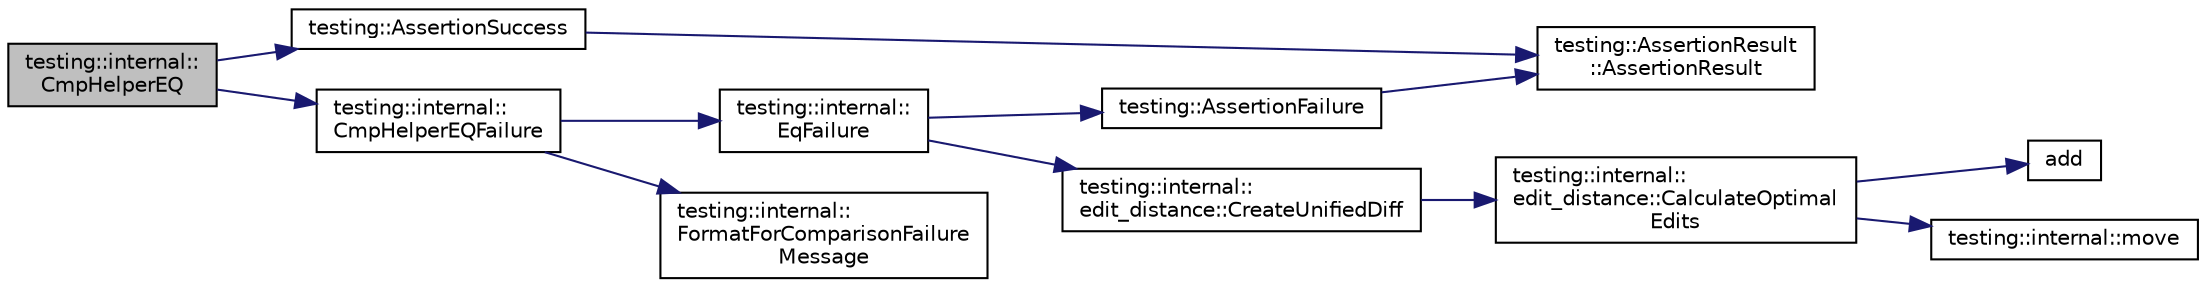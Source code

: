 digraph "testing::internal::CmpHelperEQ"
{
  edge [fontname="Helvetica",fontsize="10",labelfontname="Helvetica",labelfontsize="10"];
  node [fontname="Helvetica",fontsize="10",shape=record];
  rankdir="LR";
  Node356 [label="testing::internal::\lCmpHelperEQ",height=0.2,width=0.4,color="black", fillcolor="grey75", style="filled", fontcolor="black"];
  Node356 -> Node357 [color="midnightblue",fontsize="10",style="solid",fontname="Helvetica"];
  Node357 [label="testing::AssertionSuccess",height=0.2,width=0.4,color="black", fillcolor="white", style="filled",URL="$d0/d75/namespacetesting.html#ac1d0baedb17286c5c6c87bd1a45da8ac"];
  Node357 -> Node358 [color="midnightblue",fontsize="10",style="solid",fontname="Helvetica"];
  Node358 [label="testing::AssertionResult\l::AssertionResult",height=0.2,width=0.4,color="black", fillcolor="white", style="filled",URL="$d5/dec/classtesting_1_1_assertion_result.html#a27788116f03f90aec4daf592fd809ead"];
  Node356 -> Node359 [color="midnightblue",fontsize="10",style="solid",fontname="Helvetica"];
  Node359 [label="testing::internal::\lCmpHelperEQFailure",height=0.2,width=0.4,color="black", fillcolor="white", style="filled",URL="$d0/da7/namespacetesting_1_1internal.html#a1def8ec9393360a1b34a20528703e7f7"];
  Node359 -> Node360 [color="midnightblue",fontsize="10",style="solid",fontname="Helvetica"];
  Node360 [label="testing::internal::\lEqFailure",height=0.2,width=0.4,color="black", fillcolor="white", style="filled",URL="$d0/da7/namespacetesting_1_1internal.html#a08725846ff184d3e79bcf5be4df19157"];
  Node360 -> Node361 [color="midnightblue",fontsize="10",style="solid",fontname="Helvetica"];
  Node361 [label="testing::internal::\ledit_distance::CreateUnifiedDiff",height=0.2,width=0.4,color="black", fillcolor="white", style="filled",URL="$de/dce/namespacetesting_1_1internal_1_1edit__distance.html#ac4c24a581ff433d7aca7ed12c9133fb1"];
  Node361 -> Node362 [color="midnightblue",fontsize="10",style="solid",fontname="Helvetica"];
  Node362 [label="testing::internal::\ledit_distance::CalculateOptimal\lEdits",height=0.2,width=0.4,color="black", fillcolor="white", style="filled",URL="$de/dce/namespacetesting_1_1internal_1_1edit__distance.html#a26323b4c2a29ea8e187aafbd4d2275db"];
  Node362 -> Node363 [color="midnightblue",fontsize="10",style="solid",fontname="Helvetica"];
  Node363 [label="add",height=0.2,width=0.4,color="black", fillcolor="white", style="filled",URL="$d3/d1b/_add_test_8cpp.html#a857dc3eb39c8fb110ae3ec9643d3a153"];
  Node362 -> Node364 [color="midnightblue",fontsize="10",style="solid",fontname="Helvetica"];
  Node364 [label="testing::internal::move",height=0.2,width=0.4,color="black", fillcolor="white", style="filled",URL="$d0/da7/namespacetesting_1_1internal.html#a0f6d06bf8c3093b9c22bb08723db201e"];
  Node360 -> Node365 [color="midnightblue",fontsize="10",style="solid",fontname="Helvetica"];
  Node365 [label="testing::AssertionFailure",height=0.2,width=0.4,color="black", fillcolor="white", style="filled",URL="$d0/d75/namespacetesting.html#a75cb789614cb1c28c34627a4a3c053df"];
  Node365 -> Node358 [color="midnightblue",fontsize="10",style="solid",fontname="Helvetica"];
  Node359 -> Node366 [color="midnightblue",fontsize="10",style="solid",fontname="Helvetica"];
  Node366 [label="testing::internal::\lFormatForComparisonFailure\lMessage",height=0.2,width=0.4,color="black", fillcolor="white", style="filled",URL="$d0/da7/namespacetesting_1_1internal.html#a91ab078f10adc669f09b7f604975c518"];
}
